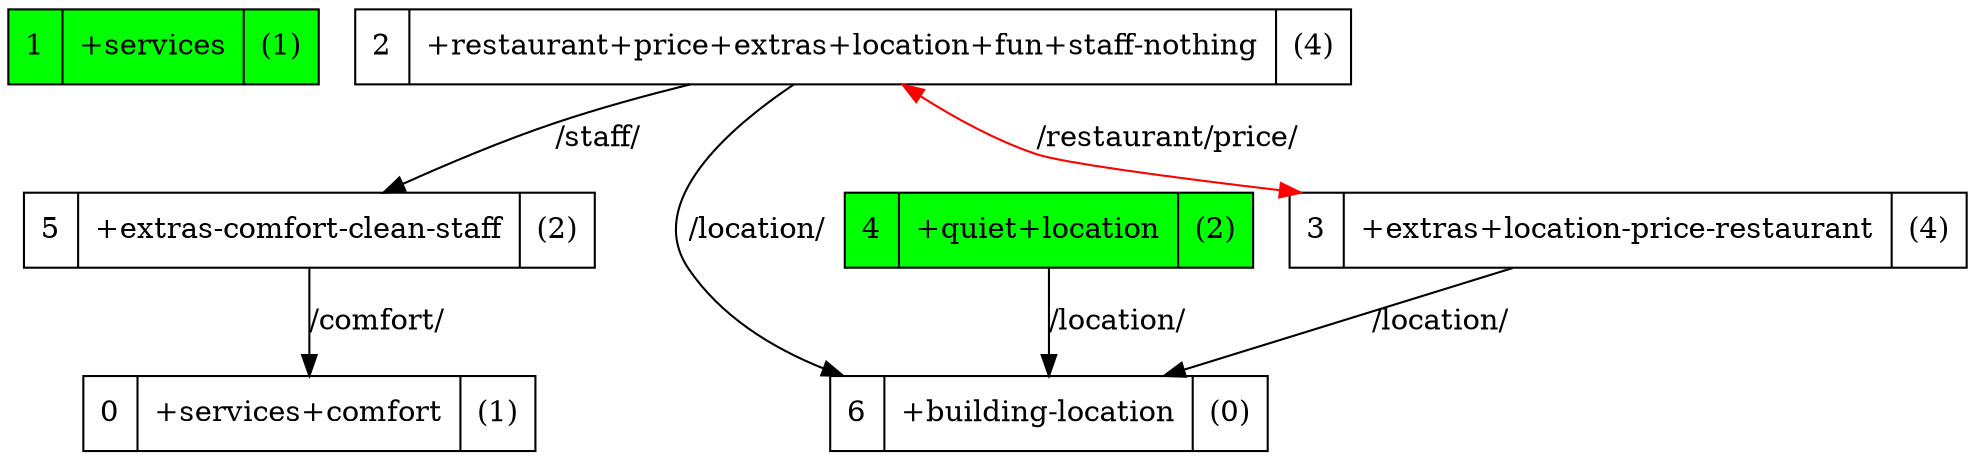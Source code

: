 strict digraph G {
1 [shape=record, label="1 | +services| (1)", style=filled, fillcolor=green];
0 [shape=record, label="0 | +services+comfort| (1)"];
3 [shape=record, label="3 | +extras+location-price-restaurant| (4)"];
2 [shape=record, label="2 | +restaurant+price+extras+location+fun+staff-nothing| (4)"];
5 [shape=record, label="5 | +extras-comfort-clean-staff| (2)"];
4 [shape=record, label="4 | +quiet+location| (2)", style=filled, fillcolor=green];
6 [shape=record, label="6 | +building-location| (0)"];
3 -> 2  [color=transparent];
3 -> 6  [label="/location/"];
2 -> 3  [color=red, dir=both, label="/restaurant/price/"];
2 -> 5  [label="/staff/"];
2 -> 6  [label="/location/"];
5 -> 0  [label="/comfort/"];
4 -> 6  [label="/location/"];
}

